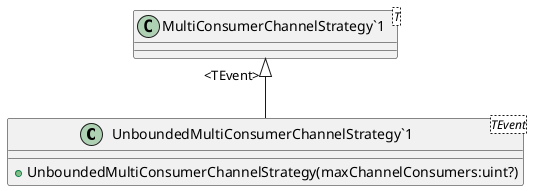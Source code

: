 @startuml
class "UnboundedMultiConsumerChannelStrategy`1"<TEvent> {
    + UnboundedMultiConsumerChannelStrategy(maxChannelConsumers:uint?)
}
class "MultiConsumerChannelStrategy`1"<T> {
}
"MultiConsumerChannelStrategy`1" "<TEvent>" <|-- "UnboundedMultiConsumerChannelStrategy`1"
@enduml
